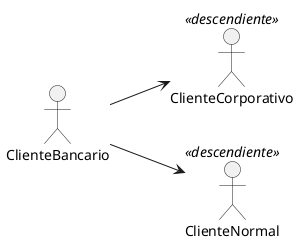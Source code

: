 @startuml
left to right direction

actor ClienteBancario as CB
actor ClienteCorporativo as CC <<descendiente>>
actor ClienteNormal as CN <<descendiente>>

CB --> CC
CB --> CN

@enduml
